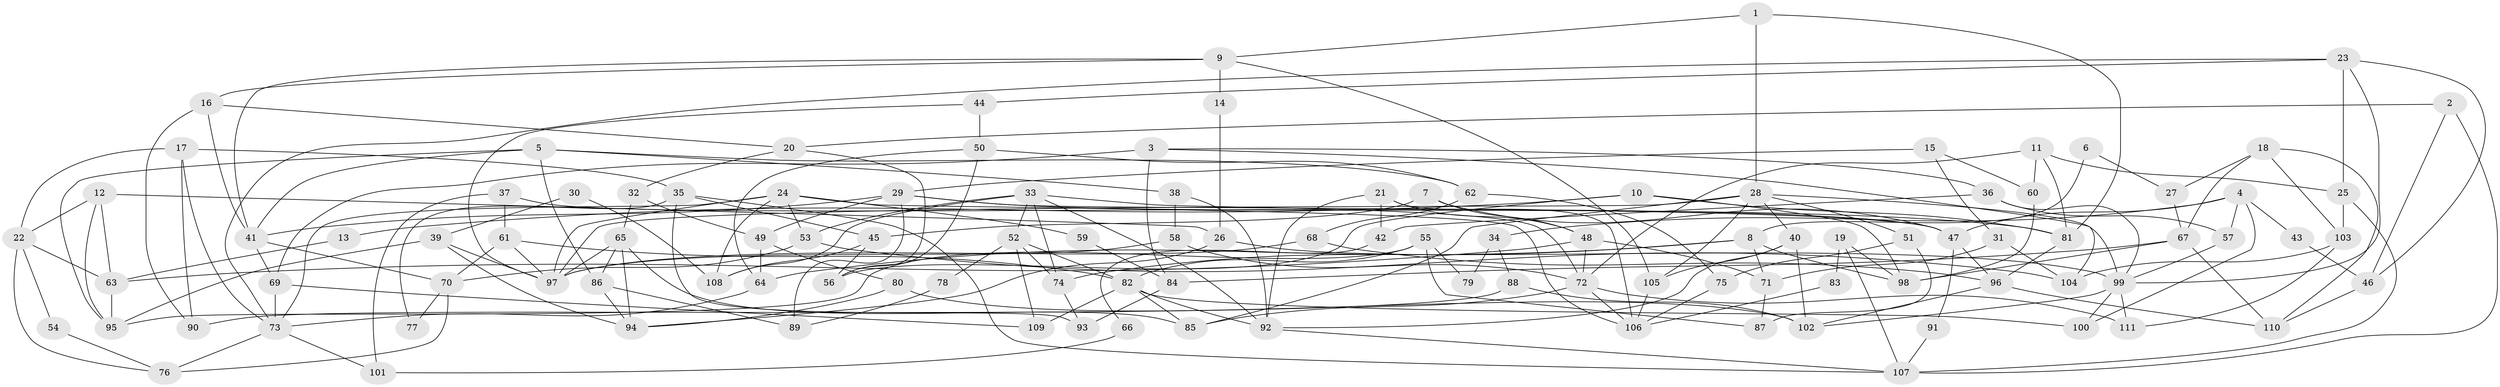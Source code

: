 // coarse degree distribution, {3: 0.22077922077922077, 5: 0.2077922077922078, 2: 0.15584415584415584, 6: 0.09090909090909091, 4: 0.23376623376623376, 7: 0.03896103896103896, 11: 0.05194805194805195}
// Generated by graph-tools (version 1.1) at 2025/53/03/04/25 21:53:21]
// undirected, 111 vertices, 222 edges
graph export_dot {
graph [start="1"]
  node [color=gray90,style=filled];
  1;
  2;
  3;
  4;
  5;
  6;
  7;
  8;
  9;
  10;
  11;
  12;
  13;
  14;
  15;
  16;
  17;
  18;
  19;
  20;
  21;
  22;
  23;
  24;
  25;
  26;
  27;
  28;
  29;
  30;
  31;
  32;
  33;
  34;
  35;
  36;
  37;
  38;
  39;
  40;
  41;
  42;
  43;
  44;
  45;
  46;
  47;
  48;
  49;
  50;
  51;
  52;
  53;
  54;
  55;
  56;
  57;
  58;
  59;
  60;
  61;
  62;
  63;
  64;
  65;
  66;
  67;
  68;
  69;
  70;
  71;
  72;
  73;
  74;
  75;
  76;
  77;
  78;
  79;
  80;
  81;
  82;
  83;
  84;
  85;
  86;
  87;
  88;
  89;
  90;
  91;
  92;
  93;
  94;
  95;
  96;
  97;
  98;
  99;
  100;
  101;
  102;
  103;
  104;
  105;
  106;
  107;
  108;
  109;
  110;
  111;
  1 -- 81;
  1 -- 28;
  1 -- 9;
  2 -- 107;
  2 -- 20;
  2 -- 46;
  3 -- 104;
  3 -- 36;
  3 -- 69;
  3 -- 84;
  4 -- 47;
  4 -- 100;
  4 -- 34;
  4 -- 43;
  4 -- 57;
  5 -- 41;
  5 -- 95;
  5 -- 38;
  5 -- 62;
  5 -- 86;
  6 -- 8;
  6 -- 27;
  7 -- 45;
  7 -- 48;
  7 -- 47;
  8 -- 64;
  8 -- 98;
  8 -- 71;
  8 -- 74;
  9 -- 105;
  9 -- 14;
  9 -- 16;
  9 -- 41;
  10 -- 56;
  10 -- 81;
  10 -- 13;
  10 -- 98;
  11 -- 60;
  11 -- 72;
  11 -- 25;
  11 -- 81;
  12 -- 95;
  12 -- 63;
  12 -- 22;
  12 -- 26;
  13 -- 63;
  14 -- 26;
  15 -- 29;
  15 -- 31;
  15 -- 60;
  16 -- 41;
  16 -- 20;
  16 -- 90;
  17 -- 73;
  17 -- 22;
  17 -- 35;
  17 -- 90;
  18 -- 110;
  18 -- 67;
  18 -- 27;
  18 -- 103;
  19 -- 107;
  19 -- 98;
  19 -- 83;
  20 -- 32;
  20 -- 56;
  21 -- 92;
  21 -- 106;
  21 -- 42;
  21 -- 48;
  22 -- 76;
  22 -- 54;
  22 -- 63;
  23 -- 73;
  23 -- 99;
  23 -- 25;
  23 -- 44;
  23 -- 46;
  24 -- 53;
  24 -- 97;
  24 -- 59;
  24 -- 73;
  24 -- 106;
  24 -- 108;
  25 -- 103;
  25 -- 107;
  26 -- 94;
  26 -- 99;
  27 -- 67;
  28 -- 105;
  28 -- 40;
  28 -- 51;
  28 -- 85;
  28 -- 97;
  28 -- 99;
  29 -- 47;
  29 -- 49;
  29 -- 41;
  29 -- 81;
  29 -- 89;
  30 -- 108;
  30 -- 39;
  31 -- 71;
  31 -- 104;
  32 -- 49;
  32 -- 65;
  33 -- 92;
  33 -- 52;
  33 -- 53;
  33 -- 72;
  33 -- 74;
  33 -- 108;
  34 -- 88;
  34 -- 79;
  35 -- 107;
  35 -- 45;
  35 -- 77;
  35 -- 93;
  36 -- 57;
  36 -- 99;
  36 -- 42;
  37 -- 47;
  37 -- 61;
  37 -- 101;
  38 -- 58;
  38 -- 92;
  39 -- 97;
  39 -- 95;
  39 -- 94;
  40 -- 102;
  40 -- 92;
  40 -- 105;
  41 -- 69;
  41 -- 70;
  42 -- 66;
  43 -- 46;
  44 -- 97;
  44 -- 50;
  45 -- 108;
  45 -- 56;
  46 -- 110;
  47 -- 96;
  47 -- 91;
  48 -- 72;
  48 -- 63;
  48 -- 71;
  49 -- 64;
  49 -- 80;
  50 -- 56;
  50 -- 62;
  50 -- 64;
  51 -- 75;
  51 -- 87;
  52 -- 74;
  52 -- 109;
  52 -- 78;
  52 -- 82;
  53 -- 70;
  53 -- 104;
  54 -- 76;
  55 -- 87;
  55 -- 82;
  55 -- 79;
  55 -- 95;
  57 -- 99;
  58 -- 97;
  58 -- 72;
  59 -- 84;
  60 -- 98;
  61 -- 97;
  61 -- 82;
  61 -- 70;
  62 -- 68;
  62 -- 75;
  63 -- 95;
  64 -- 73;
  65 -- 85;
  65 -- 94;
  65 -- 86;
  65 -- 97;
  66 -- 101;
  67 -- 110;
  67 -- 84;
  67 -- 98;
  68 -- 97;
  68 -- 96;
  69 -- 73;
  69 -- 109;
  70 -- 76;
  70 -- 77;
  71 -- 87;
  72 -- 111;
  72 -- 85;
  72 -- 106;
  73 -- 76;
  73 -- 101;
  74 -- 93;
  75 -- 106;
  78 -- 89;
  80 -- 102;
  80 -- 94;
  81 -- 96;
  82 -- 85;
  82 -- 92;
  82 -- 100;
  82 -- 109;
  83 -- 106;
  84 -- 93;
  86 -- 89;
  86 -- 94;
  88 -- 90;
  88 -- 102;
  91 -- 107;
  92 -- 107;
  96 -- 102;
  96 -- 110;
  99 -- 100;
  99 -- 102;
  99 -- 111;
  103 -- 104;
  103 -- 111;
  105 -- 106;
}
